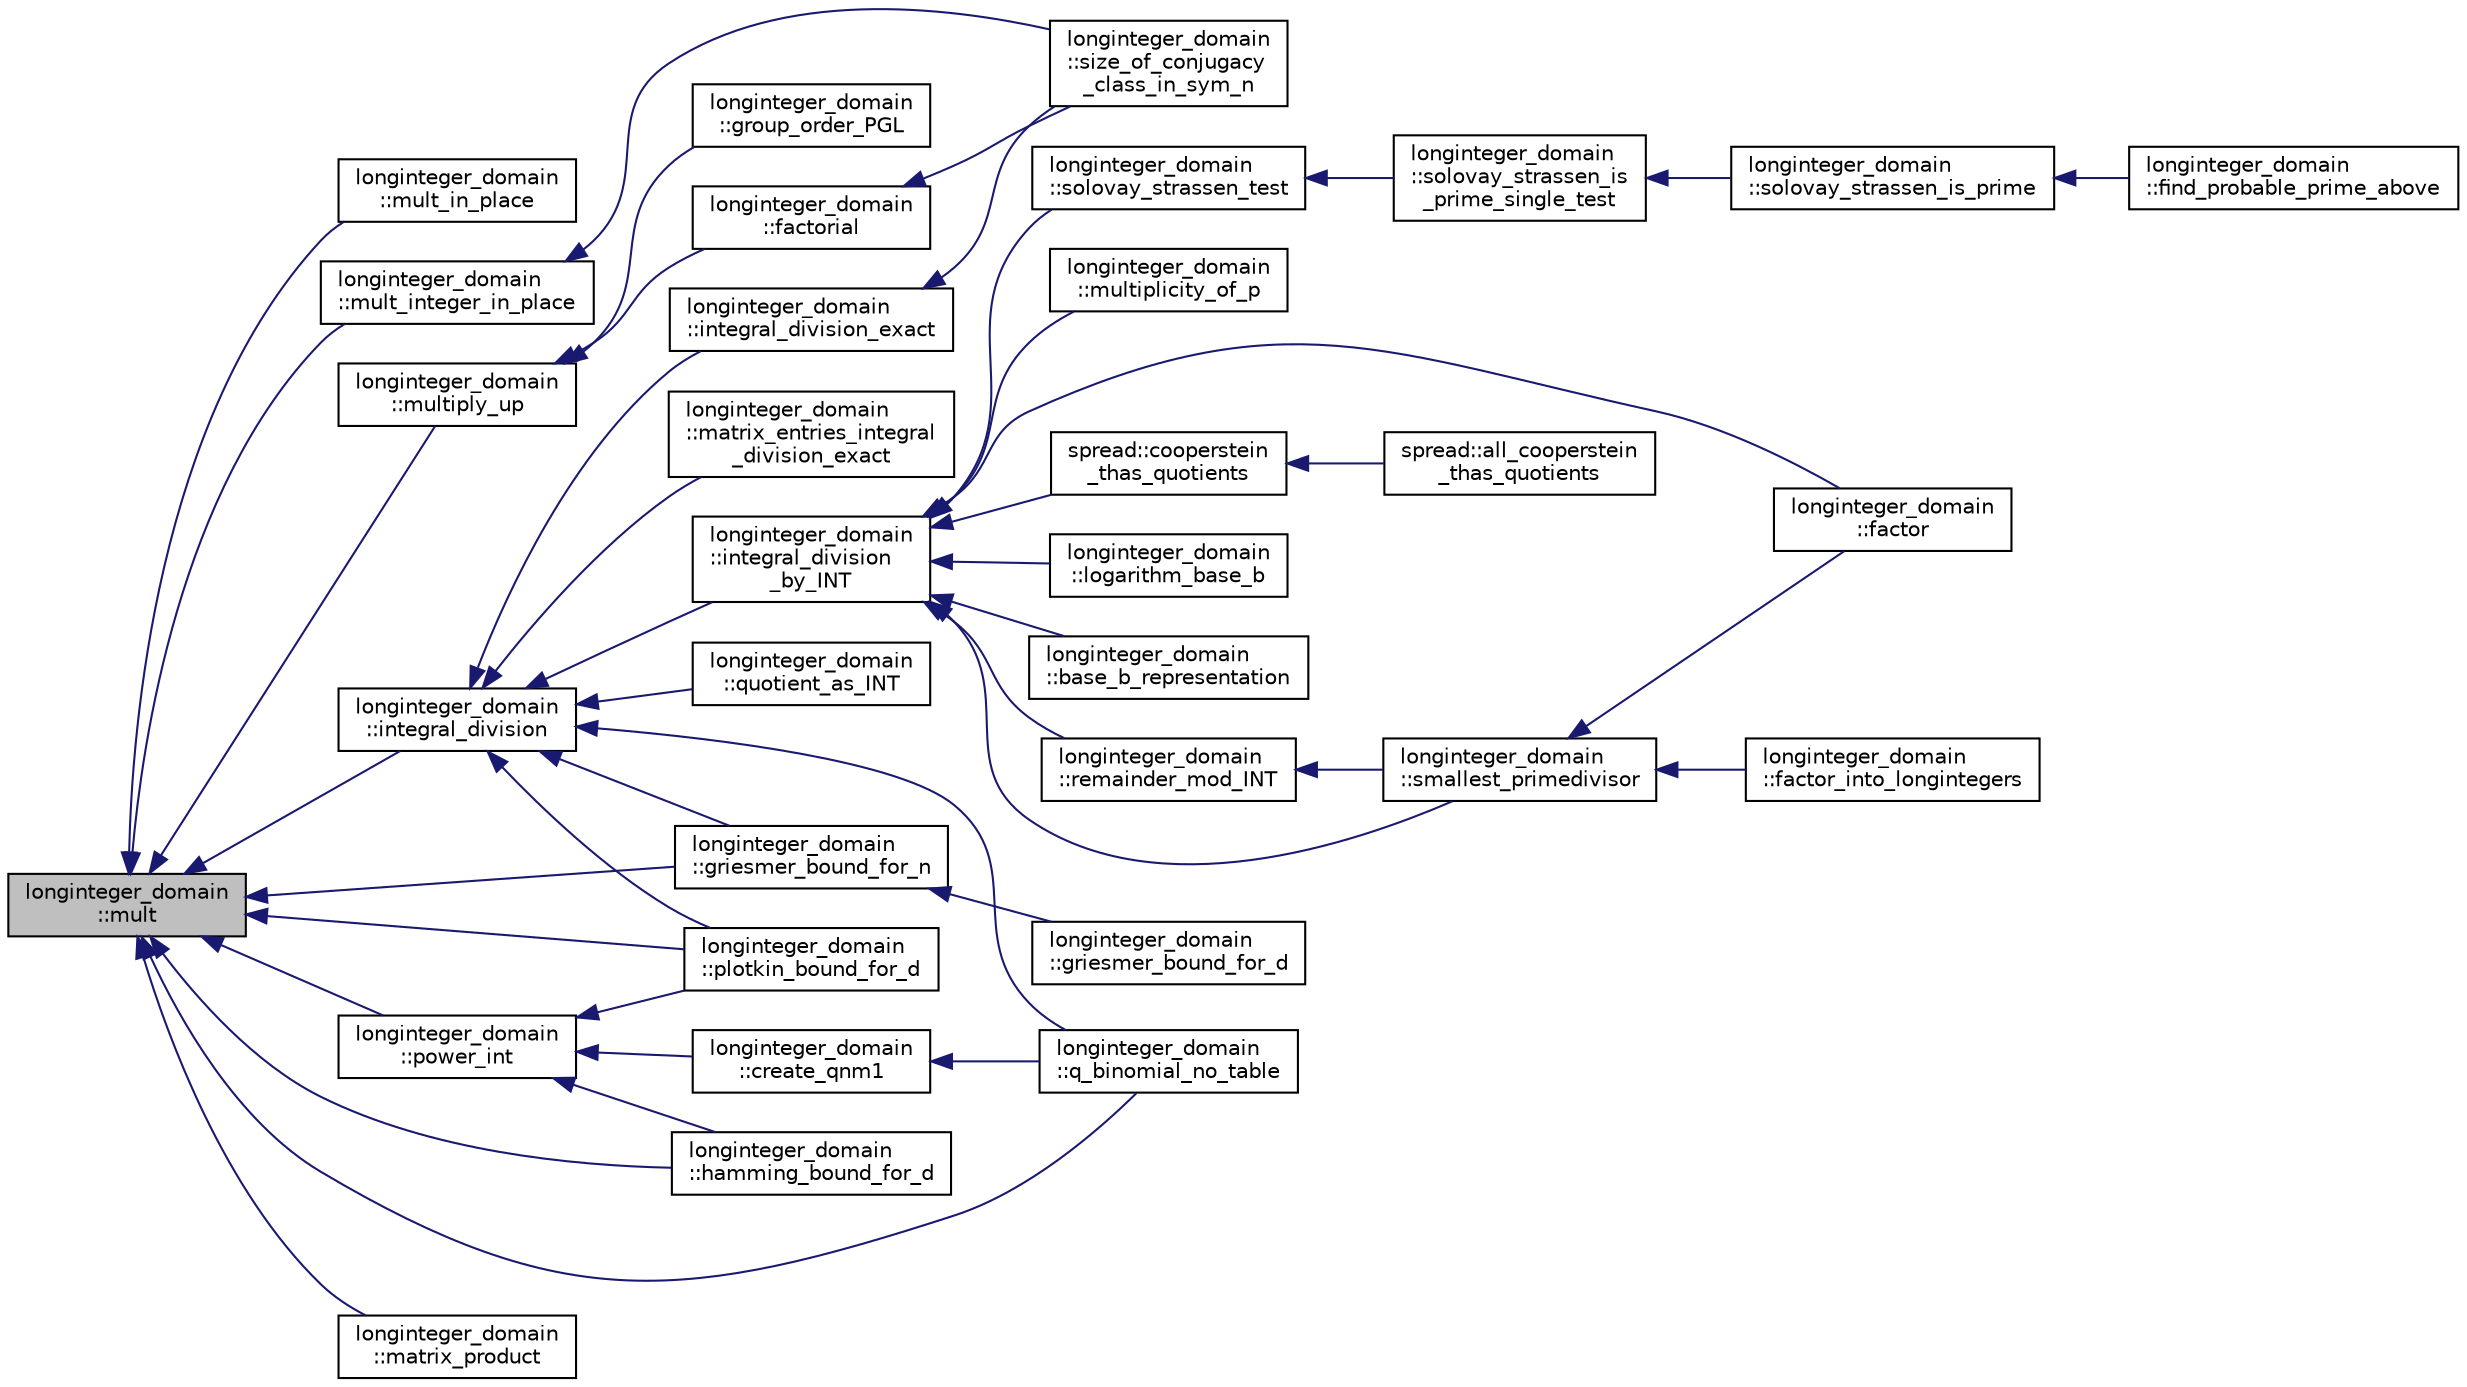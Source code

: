 digraph "longinteger_domain::mult"
{
  edge [fontname="Helvetica",fontsize="10",labelfontname="Helvetica",labelfontsize="10"];
  node [fontname="Helvetica",fontsize="10",shape=record];
  rankdir="LR";
  Node486 [label="longinteger_domain\l::mult",height=0.2,width=0.4,color="black", fillcolor="grey75", style="filled", fontcolor="black"];
  Node486 -> Node487 [dir="back",color="midnightblue",fontsize="10",style="solid",fontname="Helvetica"];
  Node487 [label="longinteger_domain\l::mult_in_place",height=0.2,width=0.4,color="black", fillcolor="white", style="filled",URL="$d2/d7a/classlonginteger__domain.html#a999f4469b82a86e12b45a39fe7c0074d"];
  Node486 -> Node488 [dir="back",color="midnightblue",fontsize="10",style="solid",fontname="Helvetica"];
  Node488 [label="longinteger_domain\l::mult_integer_in_place",height=0.2,width=0.4,color="black", fillcolor="white", style="filled",URL="$d2/d7a/classlonginteger__domain.html#a02a15ae41f4c5a6144267a1bbdafe038"];
  Node488 -> Node489 [dir="back",color="midnightblue",fontsize="10",style="solid",fontname="Helvetica"];
  Node489 [label="longinteger_domain\l::size_of_conjugacy\l_class_in_sym_n",height=0.2,width=0.4,color="black", fillcolor="white", style="filled",URL="$d2/d7a/classlonginteger__domain.html#aa82a43461e68d34733b1d58cce5a5505"];
  Node486 -> Node490 [dir="back",color="midnightblue",fontsize="10",style="solid",fontname="Helvetica"];
  Node490 [label="longinteger_domain\l::multiply_up",height=0.2,width=0.4,color="black", fillcolor="white", style="filled",URL="$d2/d7a/classlonginteger__domain.html#a65d533a72b585214a10374b4a18eb713"];
  Node490 -> Node491 [dir="back",color="midnightblue",fontsize="10",style="solid",fontname="Helvetica"];
  Node491 [label="longinteger_domain\l::factorial",height=0.2,width=0.4,color="black", fillcolor="white", style="filled",URL="$d2/d7a/classlonginteger__domain.html#a284865ee9a771a5600baf6337dbecc00"];
  Node491 -> Node489 [dir="back",color="midnightblue",fontsize="10",style="solid",fontname="Helvetica"];
  Node490 -> Node492 [dir="back",color="midnightblue",fontsize="10",style="solid",fontname="Helvetica"];
  Node492 [label="longinteger_domain\l::group_order_PGL",height=0.2,width=0.4,color="black", fillcolor="white", style="filled",URL="$d2/d7a/classlonginteger__domain.html#a77d96b194e125185294157a70998edcc"];
  Node486 -> Node493 [dir="back",color="midnightblue",fontsize="10",style="solid",fontname="Helvetica"];
  Node493 [label="longinteger_domain\l::integral_division",height=0.2,width=0.4,color="black", fillcolor="white", style="filled",URL="$d2/d7a/classlonginteger__domain.html#a1ecbac0518646945d9633a86844846aa"];
  Node493 -> Node494 [dir="back",color="midnightblue",fontsize="10",style="solid",fontname="Helvetica"];
  Node494 [label="longinteger_domain\l::quotient_as_INT",height=0.2,width=0.4,color="black", fillcolor="white", style="filled",URL="$d2/d7a/classlonginteger__domain.html#ab619f70e755ae7b191a9ea46f73baa5e"];
  Node493 -> Node495 [dir="back",color="midnightblue",fontsize="10",style="solid",fontname="Helvetica"];
  Node495 [label="longinteger_domain\l::integral_division_exact",height=0.2,width=0.4,color="black", fillcolor="white", style="filled",URL="$d2/d7a/classlonginteger__domain.html#a76549e2ed11fd120ccb7d928b31d0ac7"];
  Node495 -> Node489 [dir="back",color="midnightblue",fontsize="10",style="solid",fontname="Helvetica"];
  Node493 -> Node496 [dir="back",color="midnightblue",fontsize="10",style="solid",fontname="Helvetica"];
  Node496 [label="longinteger_domain\l::integral_division\l_by_INT",height=0.2,width=0.4,color="black", fillcolor="white", style="filled",URL="$d2/d7a/classlonginteger__domain.html#a5184e0be0edaa5f5de9f332b033d66d1"];
  Node496 -> Node497 [dir="back",color="midnightblue",fontsize="10",style="solid",fontname="Helvetica"];
  Node497 [label="longinteger_domain\l::logarithm_base_b",height=0.2,width=0.4,color="black", fillcolor="white", style="filled",URL="$d2/d7a/classlonginteger__domain.html#a48ced88854ffc8207e85527bf01560ee"];
  Node496 -> Node498 [dir="back",color="midnightblue",fontsize="10",style="solid",fontname="Helvetica"];
  Node498 [label="longinteger_domain\l::base_b_representation",height=0.2,width=0.4,color="black", fillcolor="white", style="filled",URL="$d2/d7a/classlonginteger__domain.html#abe671698af1fc0150d7adb18975788fc"];
  Node496 -> Node499 [dir="back",color="midnightblue",fontsize="10",style="solid",fontname="Helvetica"];
  Node499 [label="longinteger_domain\l::remainder_mod_INT",height=0.2,width=0.4,color="black", fillcolor="white", style="filled",URL="$d2/d7a/classlonginteger__domain.html#ae0ade29af88bddc0c66af6a23970fe79"];
  Node499 -> Node500 [dir="back",color="midnightblue",fontsize="10",style="solid",fontname="Helvetica"];
  Node500 [label="longinteger_domain\l::smallest_primedivisor",height=0.2,width=0.4,color="black", fillcolor="white", style="filled",URL="$d2/d7a/classlonginteger__domain.html#a70d8dddc346b041c751a135e793a2689"];
  Node500 -> Node501 [dir="back",color="midnightblue",fontsize="10",style="solid",fontname="Helvetica"];
  Node501 [label="longinteger_domain\l::factor_into_longintegers",height=0.2,width=0.4,color="black", fillcolor="white", style="filled",URL="$d2/d7a/classlonginteger__domain.html#aba5c9b9b4a3286551fb3bc5e102e2b63"];
  Node500 -> Node502 [dir="back",color="midnightblue",fontsize="10",style="solid",fontname="Helvetica"];
  Node502 [label="longinteger_domain\l::factor",height=0.2,width=0.4,color="black", fillcolor="white", style="filled",URL="$d2/d7a/classlonginteger__domain.html#a2224c4efabb173607589de9b5d91cad0"];
  Node496 -> Node503 [dir="back",color="midnightblue",fontsize="10",style="solid",fontname="Helvetica"];
  Node503 [label="longinteger_domain\l::multiplicity_of_p",height=0.2,width=0.4,color="black", fillcolor="white", style="filled",URL="$d2/d7a/classlonginteger__domain.html#a174b2ce4be57b455dee7c9562c56378b"];
  Node496 -> Node500 [dir="back",color="midnightblue",fontsize="10",style="solid",fontname="Helvetica"];
  Node496 -> Node502 [dir="back",color="midnightblue",fontsize="10",style="solid",fontname="Helvetica"];
  Node496 -> Node504 [dir="back",color="midnightblue",fontsize="10",style="solid",fontname="Helvetica"];
  Node504 [label="longinteger_domain\l::solovay_strassen_test",height=0.2,width=0.4,color="black", fillcolor="white", style="filled",URL="$d2/d7a/classlonginteger__domain.html#a91e8824ed631a5b32239e3d9027d6578"];
  Node504 -> Node505 [dir="back",color="midnightblue",fontsize="10",style="solid",fontname="Helvetica"];
  Node505 [label="longinteger_domain\l::solovay_strassen_is\l_prime_single_test",height=0.2,width=0.4,color="black", fillcolor="white", style="filled",URL="$d2/d7a/classlonginteger__domain.html#a818b8c30812875d45041a6aaaa335589"];
  Node505 -> Node506 [dir="back",color="midnightblue",fontsize="10",style="solid",fontname="Helvetica"];
  Node506 [label="longinteger_domain\l::solovay_strassen_is_prime",height=0.2,width=0.4,color="black", fillcolor="white", style="filled",URL="$d2/d7a/classlonginteger__domain.html#a8161357a52c022f146b273a73f29edc8"];
  Node506 -> Node507 [dir="back",color="midnightblue",fontsize="10",style="solid",fontname="Helvetica"];
  Node507 [label="longinteger_domain\l::find_probable_prime_above",height=0.2,width=0.4,color="black", fillcolor="white", style="filled",URL="$d2/d7a/classlonginteger__domain.html#a46944b99c740242bfe23a86b50d6a60d"];
  Node496 -> Node508 [dir="back",color="midnightblue",fontsize="10",style="solid",fontname="Helvetica"];
  Node508 [label="spread::cooperstein\l_thas_quotients",height=0.2,width=0.4,color="black", fillcolor="white", style="filled",URL="$da/dc1/classspread.html#abba98e1f22f9a1a00823774307f29bef"];
  Node508 -> Node509 [dir="back",color="midnightblue",fontsize="10",style="solid",fontname="Helvetica"];
  Node509 [label="spread::all_cooperstein\l_thas_quotients",height=0.2,width=0.4,color="black", fillcolor="white", style="filled",URL="$da/dc1/classspread.html#a83ae27050bb13feeb7e897c0f9f06b21"];
  Node493 -> Node510 [dir="back",color="midnightblue",fontsize="10",style="solid",fontname="Helvetica"];
  Node510 [label="longinteger_domain\l::q_binomial_no_table",height=0.2,width=0.4,color="black", fillcolor="white", style="filled",URL="$d2/d7a/classlonginteger__domain.html#a2e84c4789cedf65f616992c323a7f610"];
  Node493 -> Node511 [dir="back",color="midnightblue",fontsize="10",style="solid",fontname="Helvetica"];
  Node511 [label="longinteger_domain\l::matrix_entries_integral\l_division_exact",height=0.2,width=0.4,color="black", fillcolor="white", style="filled",URL="$d2/d7a/classlonginteger__domain.html#afe1bea3b6cf40deb75db9fc54d4f4676"];
  Node493 -> Node512 [dir="back",color="midnightblue",fontsize="10",style="solid",fontname="Helvetica"];
  Node512 [label="longinteger_domain\l::plotkin_bound_for_d",height=0.2,width=0.4,color="black", fillcolor="white", style="filled",URL="$d2/d7a/classlonginteger__domain.html#ad8c2e4994b290f8ddf97e431f613e9da"];
  Node493 -> Node513 [dir="back",color="midnightblue",fontsize="10",style="solid",fontname="Helvetica"];
  Node513 [label="longinteger_domain\l::griesmer_bound_for_n",height=0.2,width=0.4,color="black", fillcolor="white", style="filled",URL="$d2/d7a/classlonginteger__domain.html#af4d670e98c803dbce5433484af0e7b7d"];
  Node513 -> Node514 [dir="back",color="midnightblue",fontsize="10",style="solid",fontname="Helvetica"];
  Node514 [label="longinteger_domain\l::griesmer_bound_for_d",height=0.2,width=0.4,color="black", fillcolor="white", style="filled",URL="$d2/d7a/classlonginteger__domain.html#a9e445ab1e63c282ef07c6c5a06e00fd8"];
  Node486 -> Node515 [dir="back",color="midnightblue",fontsize="10",style="solid",fontname="Helvetica"];
  Node515 [label="longinteger_domain\l::power_int",height=0.2,width=0.4,color="black", fillcolor="white", style="filled",URL="$d2/d7a/classlonginteger__domain.html#adcc45b3b48746fa78c20881cd2553ab6"];
  Node515 -> Node516 [dir="back",color="midnightblue",fontsize="10",style="solid",fontname="Helvetica"];
  Node516 [label="longinteger_domain\l::create_qnm1",height=0.2,width=0.4,color="black", fillcolor="white", style="filled",URL="$d2/d7a/classlonginteger__domain.html#a8d4b3ebcbc9af0e6516be0bd2743f61d"];
  Node516 -> Node510 [dir="back",color="midnightblue",fontsize="10",style="solid",fontname="Helvetica"];
  Node515 -> Node517 [dir="back",color="midnightblue",fontsize="10",style="solid",fontname="Helvetica"];
  Node517 [label="longinteger_domain\l::hamming_bound_for_d",height=0.2,width=0.4,color="black", fillcolor="white", style="filled",URL="$d2/d7a/classlonginteger__domain.html#a8286a3807d17fc93efa298fe34b5428b"];
  Node515 -> Node512 [dir="back",color="midnightblue",fontsize="10",style="solid",fontname="Helvetica"];
  Node486 -> Node510 [dir="back",color="midnightblue",fontsize="10",style="solid",fontname="Helvetica"];
  Node486 -> Node518 [dir="back",color="midnightblue",fontsize="10",style="solid",fontname="Helvetica"];
  Node518 [label="longinteger_domain\l::matrix_product",height=0.2,width=0.4,color="black", fillcolor="white", style="filled",URL="$d2/d7a/classlonginteger__domain.html#acf1267141342f981b53103794d1ee3d0"];
  Node486 -> Node517 [dir="back",color="midnightblue",fontsize="10",style="solid",fontname="Helvetica"];
  Node486 -> Node512 [dir="back",color="midnightblue",fontsize="10",style="solid",fontname="Helvetica"];
  Node486 -> Node513 [dir="back",color="midnightblue",fontsize="10",style="solid",fontname="Helvetica"];
}
